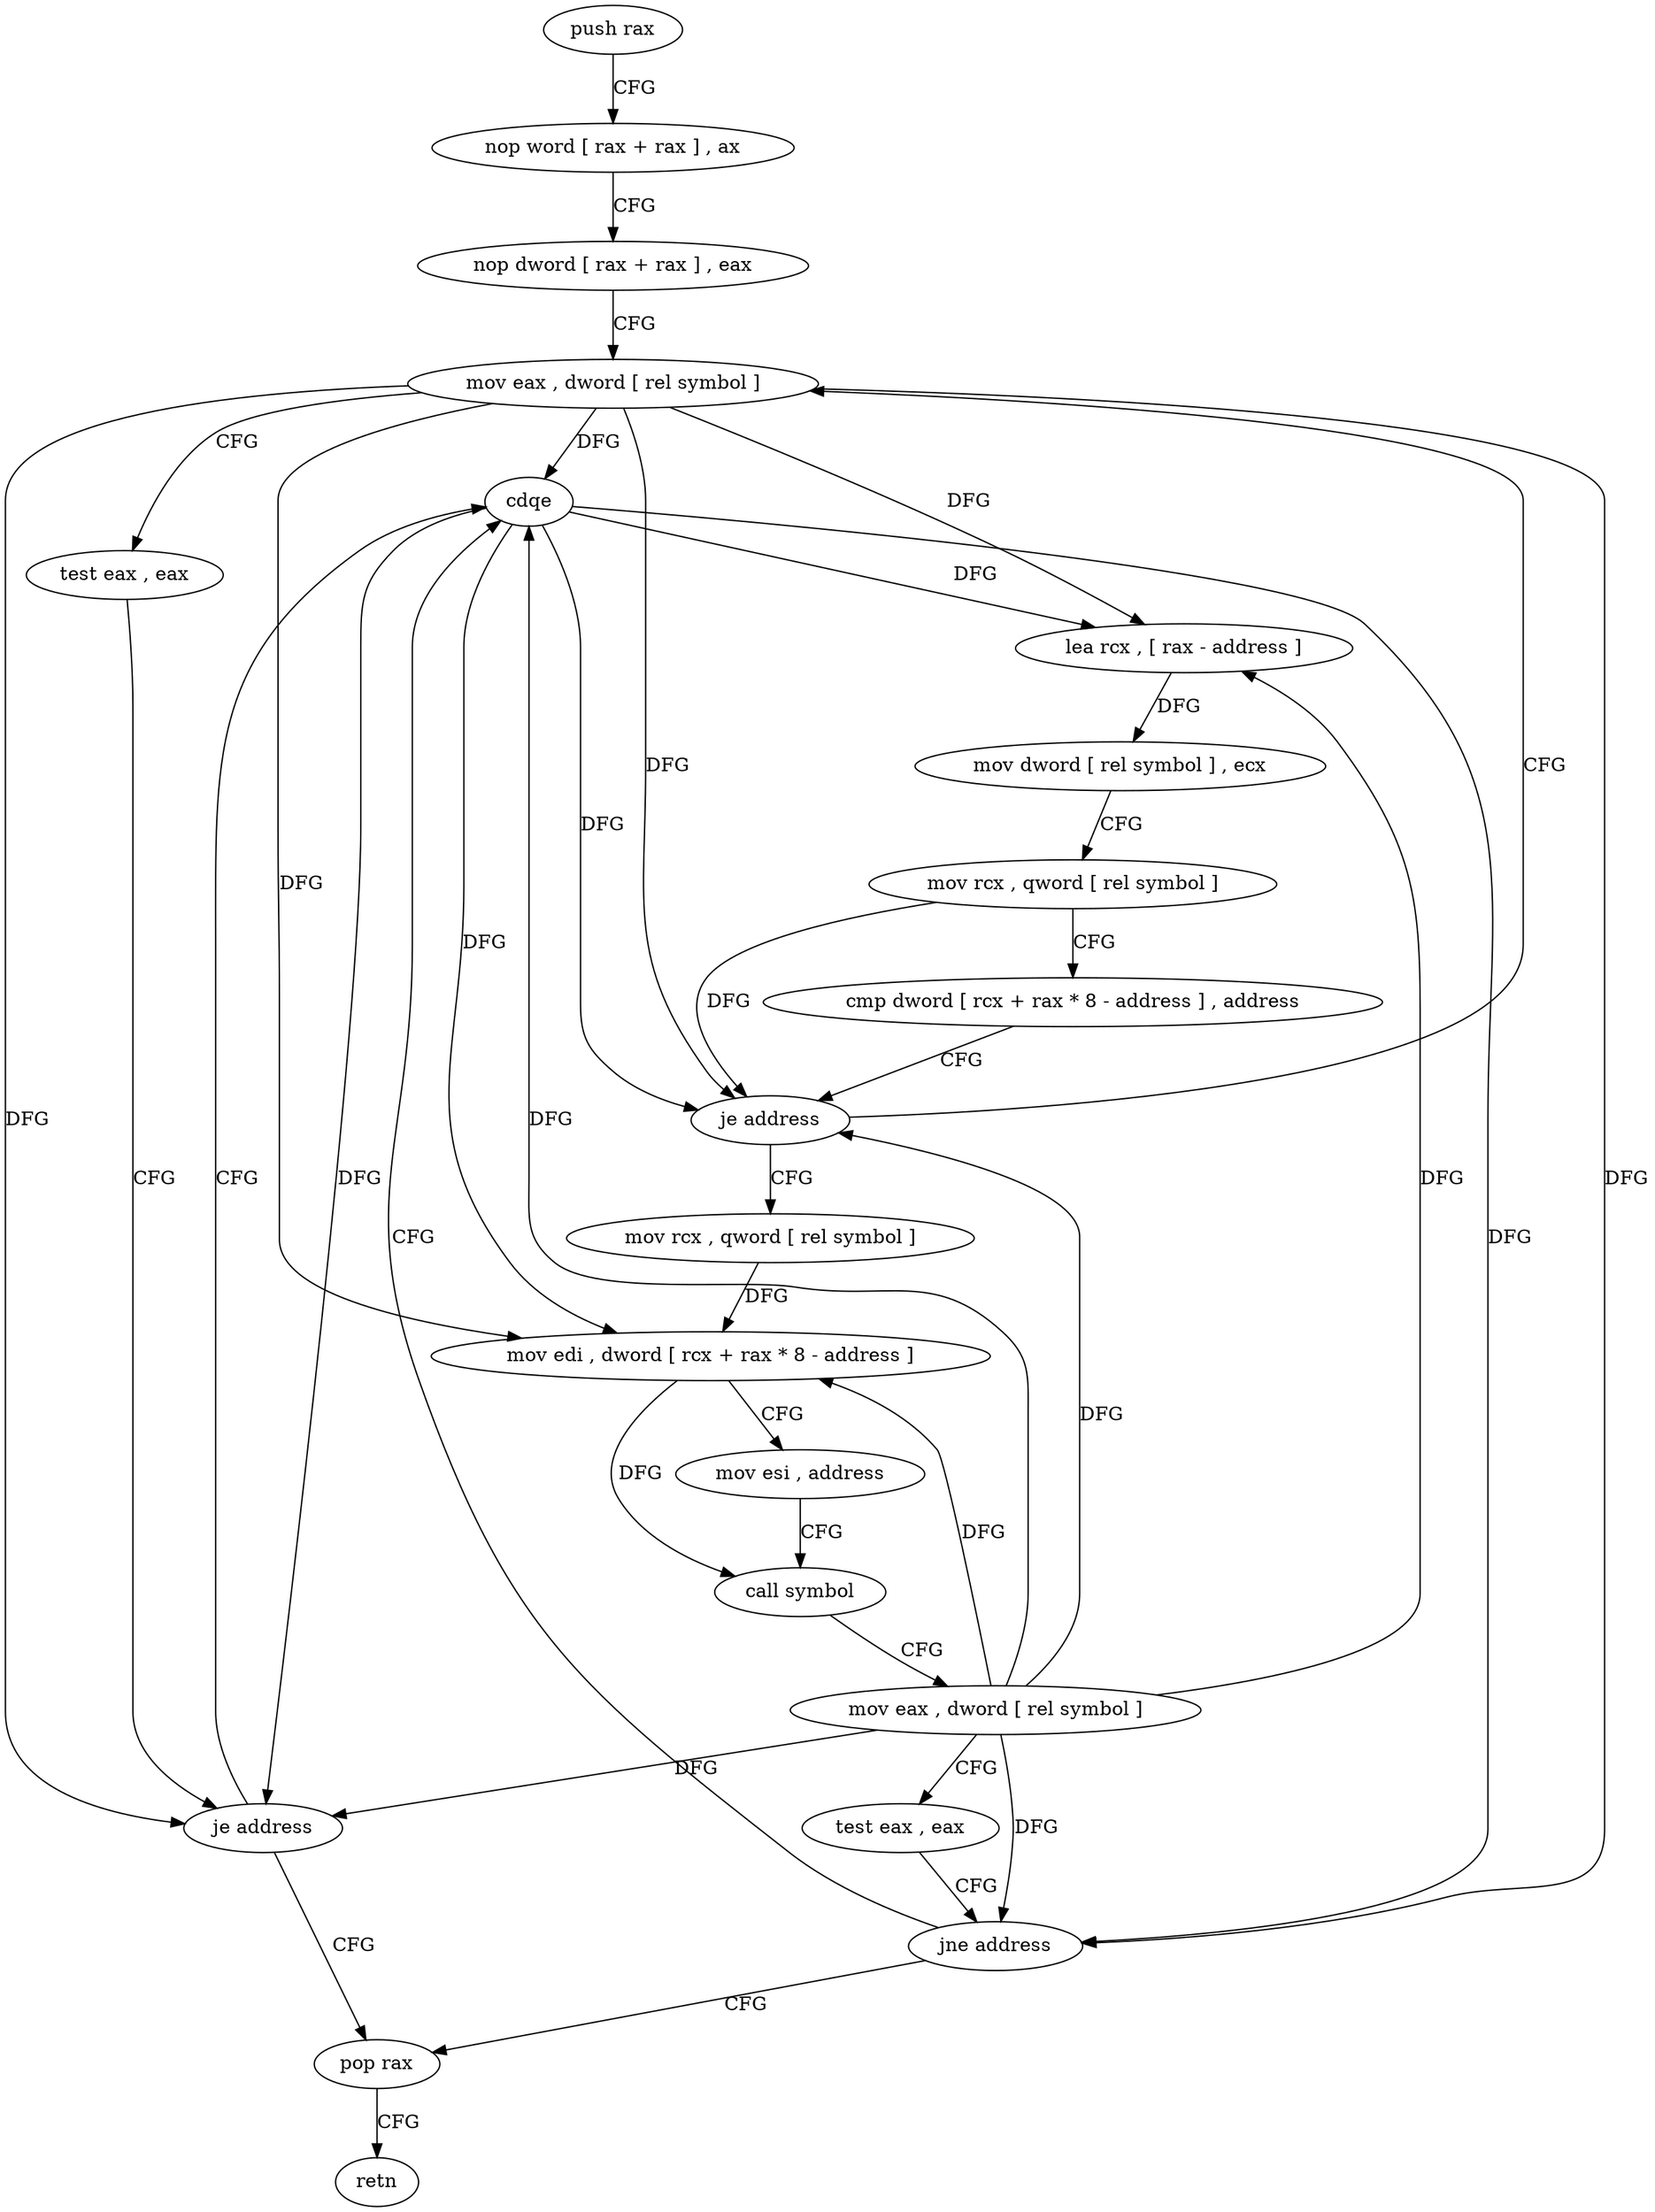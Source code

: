 digraph "func" {
"321840" [label = "push rax" ]
"321841" [label = "nop word [ rax + rax ] , ax" ]
"321851" [label = "nop dword [ rax + rax ] , eax" ]
"321856" [label = "mov eax , dword [ rel symbol ]" ]
"321923" [label = "pop rax" ]
"321924" [label = "retn" ]
"321866" [label = "cdqe" ]
"321868" [label = "lea rcx , [ rax - address ]" ]
"321872" [label = "mov dword [ rel symbol ] , ecx" ]
"321878" [label = "mov rcx , qword [ rel symbol ]" ]
"321885" [label = "cmp dword [ rcx + rax * 8 - address ] , address" ]
"321890" [label = "je address" ]
"321892" [label = "mov rcx , qword [ rel symbol ]" ]
"321862" [label = "test eax , eax" ]
"321864" [label = "je address" ]
"321899" [label = "mov edi , dword [ rcx + rax * 8 - address ]" ]
"321903" [label = "mov esi , address" ]
"321908" [label = "call symbol" ]
"321913" [label = "mov eax , dword [ rel symbol ]" ]
"321919" [label = "test eax , eax" ]
"321921" [label = "jne address" ]
"321840" -> "321841" [ label = "CFG" ]
"321841" -> "321851" [ label = "CFG" ]
"321851" -> "321856" [ label = "CFG" ]
"321856" -> "321862" [ label = "CFG" ]
"321856" -> "321864" [ label = "DFG" ]
"321856" -> "321866" [ label = "DFG" ]
"321856" -> "321868" [ label = "DFG" ]
"321856" -> "321890" [ label = "DFG" ]
"321856" -> "321899" [ label = "DFG" ]
"321856" -> "321921" [ label = "DFG" ]
"321923" -> "321924" [ label = "CFG" ]
"321866" -> "321868" [ label = "DFG" ]
"321866" -> "321864" [ label = "DFG" ]
"321866" -> "321890" [ label = "DFG" ]
"321866" -> "321899" [ label = "DFG" ]
"321866" -> "321921" [ label = "DFG" ]
"321868" -> "321872" [ label = "DFG" ]
"321872" -> "321878" [ label = "CFG" ]
"321878" -> "321885" [ label = "CFG" ]
"321878" -> "321890" [ label = "DFG" ]
"321885" -> "321890" [ label = "CFG" ]
"321890" -> "321856" [ label = "CFG" ]
"321890" -> "321892" [ label = "CFG" ]
"321892" -> "321899" [ label = "DFG" ]
"321862" -> "321864" [ label = "CFG" ]
"321864" -> "321923" [ label = "CFG" ]
"321864" -> "321866" [ label = "CFG" ]
"321899" -> "321903" [ label = "CFG" ]
"321899" -> "321908" [ label = "DFG" ]
"321903" -> "321908" [ label = "CFG" ]
"321908" -> "321913" [ label = "CFG" ]
"321913" -> "321919" [ label = "CFG" ]
"321913" -> "321864" [ label = "DFG" ]
"321913" -> "321866" [ label = "DFG" ]
"321913" -> "321868" [ label = "DFG" ]
"321913" -> "321890" [ label = "DFG" ]
"321913" -> "321899" [ label = "DFG" ]
"321913" -> "321921" [ label = "DFG" ]
"321919" -> "321921" [ label = "CFG" ]
"321921" -> "321866" [ label = "CFG" ]
"321921" -> "321923" [ label = "CFG" ]
}
